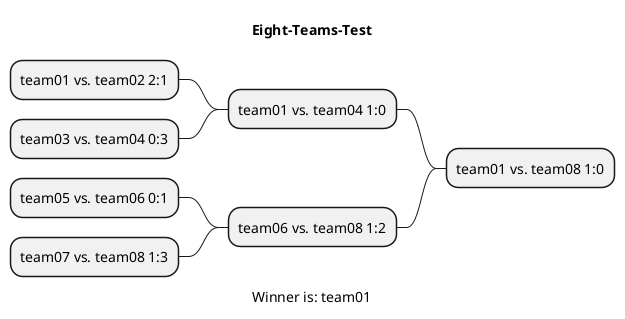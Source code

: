 @startmindmap Eight-Teams-Test.png
title Eight-Teams-Test

- team01 vs. team08 1:0

-- team01 vs. team04 1:0

--- team01 vs. team02 2:1

--- team03 vs. team04 0:3

-- team06 vs. team08 1:2

--- team05 vs. team06 0:1

--- team07 vs. team08 1:3
caption Winner is: team01
@endmindmap
